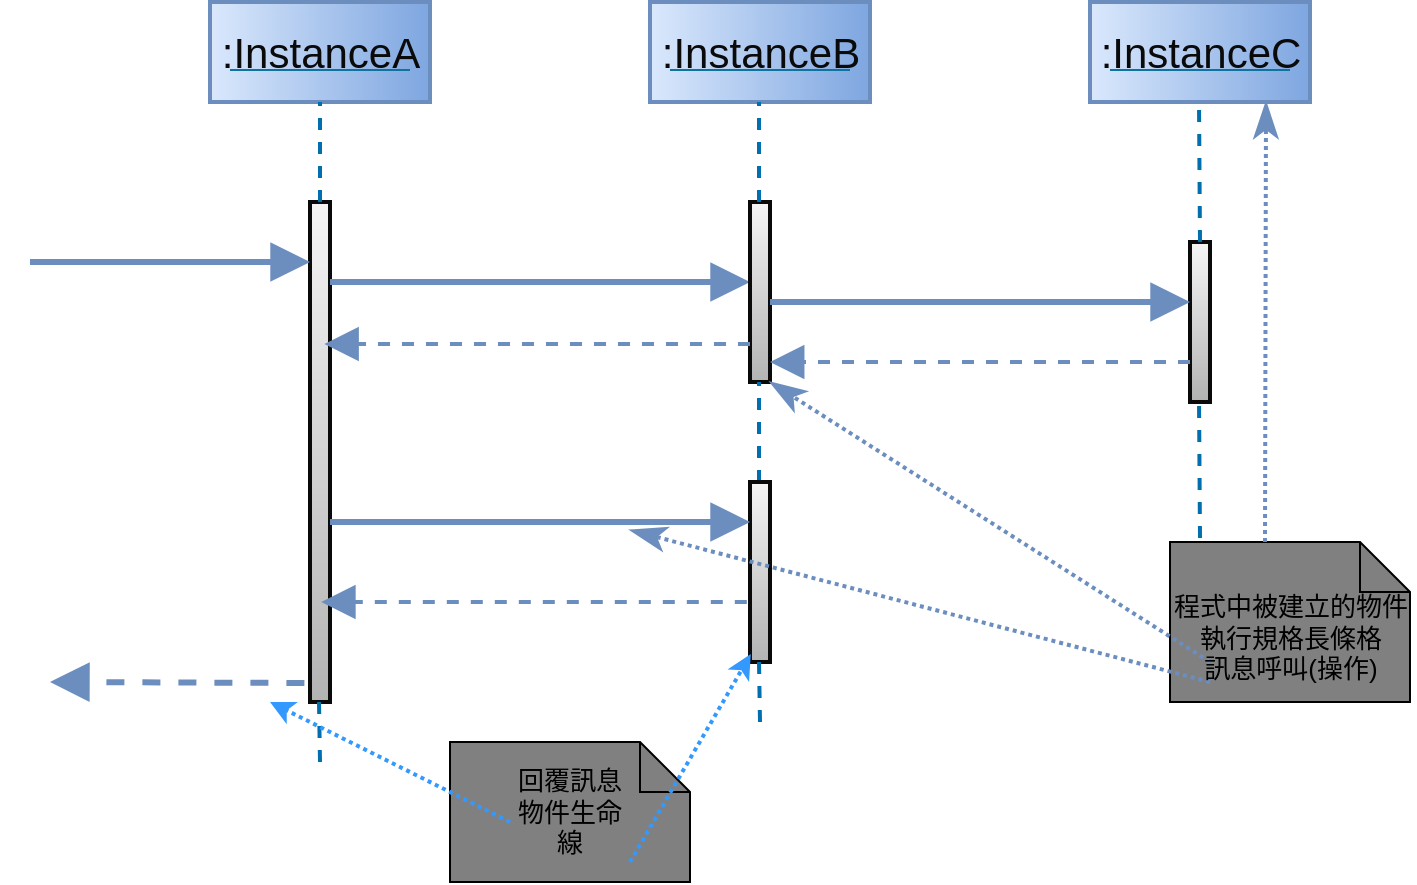 <mxfile>
    <diagram id="fh9JK9zEYruwa9kAD3Um" name="第1頁">
        <mxGraphModel dx="1136" dy="787" grid="1" gridSize="10" guides="1" tooltips="1" connect="1" arrows="1" fold="1" page="1" pageScale="1" pageWidth="827" pageHeight="1169" math="0" shadow="0">
            <root>
                <mxCell id="0"/>
                <mxCell id="1" parent="0"/>
                <mxCell id="3" value="&lt;font style=&quot;font-size: 13px;&quot; color=&quot;#000000&quot;&gt;&lt;br&gt;&lt;/font&gt;" style="shape=note2;boundedLbl=1;whiteSpace=wrap;html=1;size=25;verticalAlign=top;align=center;fillColor=#808080;strokeColor=#000000;strokeWidth=1;" parent="1" vertex="1">
                    <mxGeometry x="590" y="380" width="120" height="80" as="geometry"/>
                </mxCell>
                <mxCell id="7" value="&lt;font color=&quot;#0a0a0a&quot;&gt;:InstanceA&lt;/font&gt;" style="html=1;strokeWidth=2;fontSize=21;gradientDirection=east;fillColor=#dae8fc;gradientColor=#7ea6e0;strokeColor=#6c8ebf;" parent="1" vertex="1">
                    <mxGeometry x="110" y="110" width="110" height="50" as="geometry"/>
                </mxCell>
                <mxCell id="8" value="" style="line;strokeWidth=1;fillColor=#b1ddf0;align=left;verticalAlign=middle;spacingTop=-1;spacingLeft=3;spacingRight=3;rotatable=0;labelPosition=right;points=[];portConstraint=eastwest;strokeColor=#10739e;fontSize=21;" parent="1" vertex="1">
                    <mxGeometry x="120" y="140" width="90" height="8" as="geometry"/>
                </mxCell>
                <mxCell id="9" value="" style="html=1;points=[];perimeter=orthogonalPerimeter;strokeWidth=2;fontSize=21;gradientDirection=south;fillColor=#f5f5f5;gradientColor=#b3b3b3;strokeColor=#0A0A0A;" parent="1" vertex="1">
                    <mxGeometry x="160" y="210" width="10" height="250" as="geometry"/>
                </mxCell>
                <mxCell id="10" value="&lt;font color=&quot;#0a0a0a&quot;&gt;:InstanceB&lt;/font&gt;" style="html=1;strokeWidth=2;fontSize=21;gradientDirection=east;fillColor=#dae8fc;gradientColor=#7ea6e0;strokeColor=#6c8ebf;" parent="1" vertex="1">
                    <mxGeometry x="330" y="110" width="110" height="50" as="geometry"/>
                </mxCell>
                <mxCell id="11" value="" style="line;strokeWidth=1;fillColor=#b1ddf0;align=left;verticalAlign=middle;spacingTop=-1;spacingLeft=3;spacingRight=3;rotatable=0;labelPosition=right;points=[];portConstraint=eastwest;strokeColor=#10739e;fontSize=21;" parent="1" vertex="1">
                    <mxGeometry x="340" y="140" width="90" height="8" as="geometry"/>
                </mxCell>
                <mxCell id="12" value="&lt;font color=&quot;#0a0a0a&quot;&gt;:InstanceC&lt;/font&gt;" style="html=1;strokeWidth=2;fontSize=21;gradientDirection=east;fillColor=#dae8fc;gradientColor=#7ea6e0;strokeColor=#6c8ebf;" parent="1" vertex="1">
                    <mxGeometry x="550" y="110" width="110" height="50" as="geometry"/>
                </mxCell>
                <mxCell id="13" value="" style="line;strokeWidth=1;fillColor=#b1ddf0;align=left;verticalAlign=middle;spacingTop=-1;spacingLeft=3;spacingRight=3;rotatable=0;labelPosition=right;points=[];portConstraint=eastwest;strokeColor=#10739e;fontSize=21;" parent="1" vertex="1">
                    <mxGeometry x="560" y="140" width="90" height="8" as="geometry"/>
                </mxCell>
                <mxCell id="14" value="" style="endArrow=block;endFill=1;endSize=12;html=1;fontSize=21;fontColor=#0A0A0A;fillColor=#dae8fc;gradientColor=#7ea6e0;strokeColor=#6c8ebf;strokeWidth=3;" parent="1" edge="1">
                    <mxGeometry width="160" relative="1" as="geometry">
                        <mxPoint x="20" y="240" as="sourcePoint"/>
                        <mxPoint x="160" y="240" as="targetPoint"/>
                    </mxGeometry>
                </mxCell>
                <mxCell id="15" value="&lt;font style=&quot;font-size: 18px;&quot; color=&quot;#ffffff&quot;&gt;&lt;font style=&quot;font-size: 18px;&quot;&gt;operation1&lt;/font&gt;( )&lt;/font&gt;" style="text;html=1;strokeColor=none;fillColor=none;align=center;verticalAlign=middle;whiteSpace=wrap;rounded=0;strokeWidth=2;fontSize=21;fontColor=#0A0A0A;" parent="1" vertex="1">
                    <mxGeometry x="40" y="210" width="120" height="20" as="geometry"/>
                </mxCell>
                <mxCell id="18" value="" style="endArrow=none;dashed=1;html=1;strokeWidth=2;fontSize=18;fontColor=#FFFFFF;entryX=0.5;entryY=1;entryDx=0;entryDy=0;fillColor=#1ba1e2;strokeColor=#006EAF;" parent="1" source="9" target="7" edge="1">
                    <mxGeometry width="50" height="50" relative="1" as="geometry">
                        <mxPoint x="165" y="190" as="sourcePoint"/>
                        <mxPoint x="240" y="220" as="targetPoint"/>
                    </mxGeometry>
                </mxCell>
                <mxCell id="19" value="" style="endArrow=block;endFill=1;endSize=12;html=1;fontSize=21;fontColor=#0A0A0A;fillColor=#dae8fc;gradientColor=#7ea6e0;strokeColor=#6c8ebf;strokeWidth=3;" parent="1" target="21" edge="1">
                    <mxGeometry width="160" relative="1" as="geometry">
                        <mxPoint x="170" y="250" as="sourcePoint"/>
                        <mxPoint x="310" y="250" as="targetPoint"/>
                    </mxGeometry>
                </mxCell>
                <mxCell id="20" value="&lt;font style=&quot;font-size: 18px;&quot; color=&quot;#ffffff&quot;&gt;&lt;font style=&quot;font-size: 18px;&quot;&gt;operation2&lt;/font&gt;( )&lt;/font&gt;" style="text;html=1;strokeColor=none;fillColor=none;align=center;verticalAlign=middle;whiteSpace=wrap;rounded=0;strokeWidth=2;fontSize=21;fontColor=#0A0A0A;" parent="1" vertex="1">
                    <mxGeometry x="220" y="220" width="120" height="20" as="geometry"/>
                </mxCell>
                <mxCell id="21" value="" style="html=1;points=[];perimeter=orthogonalPerimeter;strokeWidth=2;fontSize=21;gradientDirection=south;fillColor=#f5f5f5;gradientColor=#b3b3b3;strokeColor=#0A0A0A;" parent="1" vertex="1">
                    <mxGeometry x="380" y="210" width="10" height="90" as="geometry"/>
                </mxCell>
                <mxCell id="22" value="" style="endArrow=none;dashed=1;html=1;strokeWidth=2;fontSize=18;fontColor=#FFFFFF;entryX=0.5;entryY=1;entryDx=0;entryDy=0;fillColor=#1ba1e2;strokeColor=#006EAF;" parent="1" edge="1">
                    <mxGeometry width="50" height="50" relative="1" as="geometry">
                        <mxPoint x="384.5" y="210" as="sourcePoint"/>
                        <mxPoint x="384.5" y="160" as="targetPoint"/>
                    </mxGeometry>
                </mxCell>
                <mxCell id="23" value="" style="endArrow=block;endFill=1;endSize=12;html=1;fontSize=21;fontColor=#0A0A0A;fillColor=#dae8fc;gradientColor=#7ea6e0;strokeColor=#6c8ebf;strokeWidth=2;entryX=0.92;entryY=0.312;entryDx=0;entryDy=0;entryPerimeter=0;exitX=0.2;exitY=0.867;exitDx=0;exitDy=0;exitPerimeter=0;dashed=1;" parent="1" edge="1">
                    <mxGeometry width="160" relative="1" as="geometry">
                        <mxPoint x="380" y="281.03" as="sourcePoint"/>
                        <mxPoint x="167.2" y="281" as="targetPoint"/>
                    </mxGeometry>
                </mxCell>
                <mxCell id="24" value="" style="endArrow=none;dashed=1;html=1;strokeWidth=2;fontSize=18;fontColor=#FFFFFF;entryX=0.5;entryY=1;entryDx=0;entryDy=0;fillColor=#1ba1e2;strokeColor=#006EAF;" parent="1" edge="1">
                    <mxGeometry width="50" height="50" relative="1" as="geometry">
                        <mxPoint x="384.5" y="350" as="sourcePoint"/>
                        <mxPoint x="384.5" y="300" as="targetPoint"/>
                    </mxGeometry>
                </mxCell>
                <mxCell id="25" value="" style="html=1;points=[];perimeter=orthogonalPerimeter;strokeWidth=2;fontSize=21;gradientDirection=south;fillColor=#f5f5f5;gradientColor=#b3b3b3;strokeColor=#0A0A0A;" parent="1" vertex="1">
                    <mxGeometry x="380" y="350" width="10" height="90" as="geometry"/>
                </mxCell>
                <mxCell id="26" value="" style="endArrow=block;endFill=1;endSize=12;html=1;fontSize=21;fontColor=#0A0A0A;fillColor=#dae8fc;gradientColor=#7ea6e0;strokeColor=#6c8ebf;strokeWidth=3;" parent="1" edge="1">
                    <mxGeometry width="160" relative="1" as="geometry">
                        <mxPoint x="170" y="370" as="sourcePoint"/>
                        <mxPoint x="380" y="370" as="targetPoint"/>
                    </mxGeometry>
                </mxCell>
                <mxCell id="27" value="&lt;font style=&quot;font-size: 18px;&quot; color=&quot;#ffffff&quot;&gt;&lt;font style=&quot;font-size: 18px;&quot;&gt;operation4&lt;/font&gt;( )&lt;/font&gt;" style="text;html=1;strokeColor=none;fillColor=none;align=center;verticalAlign=middle;whiteSpace=wrap;rounded=0;strokeWidth=2;fontSize=21;fontColor=#0A0A0A;" parent="1" vertex="1">
                    <mxGeometry x="220" y="340" width="120" height="20" as="geometry"/>
                </mxCell>
                <mxCell id="28" value="" style="endArrow=block;endFill=1;endSize=12;html=1;fontSize=21;fontColor=#0A0A0A;fillColor=#dae8fc;gradientColor=#7ea6e0;strokeColor=#6c8ebf;strokeWidth=2;entryX=0.92;entryY=0.312;entryDx=0;entryDy=0;entryPerimeter=0;exitX=0.2;exitY=0.867;exitDx=0;exitDy=0;exitPerimeter=0;dashed=1;" parent="1" edge="1">
                    <mxGeometry width="160" relative="1" as="geometry">
                        <mxPoint x="378.4" y="410.03" as="sourcePoint"/>
                        <mxPoint x="165.6" y="410" as="targetPoint"/>
                    </mxGeometry>
                </mxCell>
                <mxCell id="29" value="" style="endArrow=none;dashed=1;html=1;strokeWidth=2;fontSize=18;fontColor=#FFFFFF;entryX=0.5;entryY=1;entryDx=0;entryDy=0;fillColor=#1ba1e2;strokeColor=#006EAF;" parent="1" edge="1">
                    <mxGeometry width="50" height="50" relative="1" as="geometry">
                        <mxPoint x="385" y="470" as="sourcePoint"/>
                        <mxPoint x="384.5" y="440" as="targetPoint"/>
                    </mxGeometry>
                </mxCell>
                <mxCell id="30" value="" style="endArrow=none;dashed=1;html=1;strokeWidth=2;fontSize=18;fontColor=#FFFFFF;entryX=0.5;entryY=1;entryDx=0;entryDy=0;fillColor=#1ba1e2;strokeColor=#006EAF;" parent="1" edge="1">
                    <mxGeometry width="50" height="50" relative="1" as="geometry">
                        <mxPoint x="165" y="490" as="sourcePoint"/>
                        <mxPoint x="164.5" y="460" as="targetPoint"/>
                    </mxGeometry>
                </mxCell>
                <mxCell id="31" value="" style="endArrow=block;endFill=1;endSize=12;html=1;fontSize=21;fontColor=#0A0A0A;fillColor=#dae8fc;gradientColor=#7ea6e0;strokeColor=#6c8ebf;strokeWidth=3;exitX=-0.28;exitY=0.962;exitDx=0;exitDy=0;exitPerimeter=0;dashed=1;" parent="1" source="9" edge="1">
                    <mxGeometry width="160" relative="1" as="geometry">
                        <mxPoint x="242.8" y="460.03" as="sourcePoint"/>
                        <mxPoint x="30" y="450" as="targetPoint"/>
                    </mxGeometry>
                </mxCell>
                <mxCell id="32" value="" style="html=1;points=[];perimeter=orthogonalPerimeter;strokeWidth=2;fontSize=21;gradientDirection=south;fillColor=#f5f5f5;gradientColor=#b3b3b3;strokeColor=#0A0A0A;" parent="1" vertex="1">
                    <mxGeometry x="600" y="230" width="10" height="80" as="geometry"/>
                </mxCell>
                <mxCell id="33" value="" style="endArrow=none;dashed=1;html=1;strokeWidth=2;fontSize=18;fontColor=#FFFFFF;entryX=0.5;entryY=1;entryDx=0;entryDy=0;fillColor=#1ba1e2;strokeColor=#006EAF;" parent="1" edge="1">
                    <mxGeometry width="50" height="50" relative="1" as="geometry">
                        <mxPoint x="605" y="230" as="sourcePoint"/>
                        <mxPoint x="604.5" y="160" as="targetPoint"/>
                    </mxGeometry>
                </mxCell>
                <mxCell id="34" value="" style="endArrow=block;endFill=1;endSize=12;html=1;fontSize=21;fontColor=#0A0A0A;fillColor=#dae8fc;gradientColor=#7ea6e0;strokeColor=#6c8ebf;strokeWidth=3;" parent="1" edge="1">
                    <mxGeometry width="160" relative="1" as="geometry">
                        <mxPoint x="390" y="260" as="sourcePoint"/>
                        <mxPoint x="600" y="260" as="targetPoint"/>
                    </mxGeometry>
                </mxCell>
                <mxCell id="35" value="&lt;font style=&quot;font-size: 18px;&quot; color=&quot;#ffffff&quot;&gt;&lt;font style=&quot;font-size: 18px;&quot;&gt;operation3&lt;/font&gt;( )&lt;/font&gt;" style="text;html=1;strokeColor=none;fillColor=none;align=center;verticalAlign=middle;whiteSpace=wrap;rounded=0;strokeWidth=2;fontSize=21;fontColor=#0A0A0A;" parent="1" vertex="1">
                    <mxGeometry x="440" y="230" width="120" height="20" as="geometry"/>
                </mxCell>
                <mxCell id="36" value="" style="endArrow=block;endFill=1;endSize=12;html=1;fontSize=21;fontColor=#0A0A0A;fillColor=#dae8fc;gradientColor=#7ea6e0;strokeColor=#6c8ebf;strokeWidth=2;entryX=0.92;entryY=0.312;entryDx=0;entryDy=0;entryPerimeter=0;dashed=1;" parent="1" edge="1">
                    <mxGeometry width="160" relative="1" as="geometry">
                        <mxPoint x="600" y="290" as="sourcePoint"/>
                        <mxPoint x="390.0" y="290" as="targetPoint"/>
                    </mxGeometry>
                </mxCell>
                <mxCell id="37" value="" style="endArrow=none;dashed=1;html=1;strokeWidth=2;fontSize=18;fontColor=#FFFFFF;entryX=0.5;entryY=1;entryDx=0;entryDy=0;fillColor=#1ba1e2;strokeColor=#006EAF;" parent="1" edge="1">
                    <mxGeometry width="50" height="50" relative="1" as="geometry">
                        <mxPoint x="605" y="378" as="sourcePoint"/>
                        <mxPoint x="604.5" y="308" as="targetPoint"/>
                    </mxGeometry>
                </mxCell>
                <mxCell id="40" value="" style="endArrow=classicThin;endFill=1;endSize=12;html=1;fontSize=21;fontColor=#0A0A0A;fillColor=#dae8fc;gradientColor=#7ea6e0;strokeColor=#6c8ebf;strokeWidth=2;exitX=0;exitY=0;exitDx=47.5;exitDy=0;exitPerimeter=0;dashed=1;dashPattern=1 1;" parent="1" source="3" edge="1">
                    <mxGeometry width="160" relative="1" as="geometry">
                        <mxPoint x="388.4" y="420.03" as="sourcePoint"/>
                        <mxPoint x="638" y="160" as="targetPoint"/>
                    </mxGeometry>
                </mxCell>
                <mxCell id="41" value="" style="endArrow=classicThin;endFill=1;endSize=12;html=1;fontSize=21;fontColor=#0A0A0A;fillColor=#dae8fc;gradientColor=#7ea6e0;strokeColor=#6c8ebf;strokeWidth=2;dashed=1;dashPattern=1 1;" parent="1" edge="1">
                    <mxGeometry width="160" relative="1" as="geometry">
                        <mxPoint x="610" y="440" as="sourcePoint"/>
                        <mxPoint x="390" y="300" as="targetPoint"/>
                    </mxGeometry>
                </mxCell>
                <mxCell id="42" value="" style="endArrow=classicThin;endFill=1;endSize=12;html=1;fontSize=21;fontColor=#0A0A0A;fillColor=#dae8fc;gradientColor=#7ea6e0;strokeColor=#6c8ebf;strokeWidth=2;dashed=1;dashPattern=1 1;exitX=0.167;exitY=0.875;exitDx=0;exitDy=0;exitPerimeter=0;" parent="1" source="3" edge="1">
                    <mxGeometry width="160" relative="1" as="geometry">
                        <mxPoint x="587.6" y="452" as="sourcePoint"/>
                        <mxPoint x="320" y="374" as="targetPoint"/>
                    </mxGeometry>
                </mxCell>
                <mxCell id="43" value="&lt;font style=&quot;font-size: 13px;&quot; color=&quot;#000000&quot;&gt;&lt;br&gt;&lt;/font&gt;" style="shape=note2;boundedLbl=1;whiteSpace=wrap;html=1;size=25;verticalAlign=top;align=center;fillColor=#808080;strokeColor=#000000;strokeWidth=1;" parent="1" vertex="1">
                    <mxGeometry x="230" y="480" width="120" height="70" as="geometry"/>
                </mxCell>
                <mxCell id="45" value="" style="endArrow=classic;html=1;dashed=1;dashPattern=1 1;strokeWidth=2;fontSize=13;fontColor=#000000;entryX=0.04;entryY=0.956;entryDx=0;entryDy=0;entryPerimeter=0;fillColor=#cce5ff;strokeColor=#3399FF;" parent="1" target="25" edge="1">
                    <mxGeometry width="50" height="50" relative="1" as="geometry">
                        <mxPoint x="320" y="540" as="sourcePoint"/>
                        <mxPoint x="380" y="270" as="targetPoint"/>
                    </mxGeometry>
                </mxCell>
                <mxCell id="46" value="" style="endArrow=classic;html=1;dashed=1;dashPattern=1 1;strokeWidth=2;fontSize=13;fontColor=#000000;fillColor=#cce5ff;strokeColor=#3399FF;" parent="1" edge="1">
                    <mxGeometry width="50" height="50" relative="1" as="geometry">
                        <mxPoint x="260" y="520" as="sourcePoint"/>
                        <mxPoint x="140" y="460" as="targetPoint"/>
                    </mxGeometry>
                </mxCell>
                <mxCell id="47" value="&lt;span style=&quot;color: rgb(0, 0, 0);&quot;&gt;回覆訊息&lt;/span&gt;&lt;br style=&quot;color: rgb(0, 0, 0);&quot;&gt;&lt;span style=&quot;color: rgb(0, 0, 0);&quot;&gt;物件生命線&lt;/span&gt;" style="text;html=1;strokeColor=none;fillColor=none;align=center;verticalAlign=middle;whiteSpace=wrap;rounded=0;fontSize=13;" vertex="1" parent="1">
                    <mxGeometry x="260" y="500" width="60" height="30" as="geometry"/>
                </mxCell>
                <mxCell id="48" value="&lt;span style=&quot;color: rgb(0, 0, 0);&quot;&gt;程式中被建立的物件&lt;/span&gt;&lt;br style=&quot;color: rgb(0, 0, 0);&quot;&gt;&lt;span style=&quot;color: rgb(0, 0, 0);&quot;&gt;執行規格長條格&lt;/span&gt;&lt;br style=&quot;color: rgb(0, 0, 0);&quot;&gt;&lt;span style=&quot;color: rgb(0, 0, 0);&quot;&gt;訊息呼叫(操作)&lt;/span&gt;" style="text;html=1;strokeColor=none;fillColor=none;align=center;verticalAlign=middle;whiteSpace=wrap;rounded=0;fontSize=13;strokeWidth=0;" vertex="1" parent="1">
                    <mxGeometry x="587.5" y="415" width="125" height="25" as="geometry"/>
                </mxCell>
            </root>
        </mxGraphModel>
    </diagram>
</mxfile>